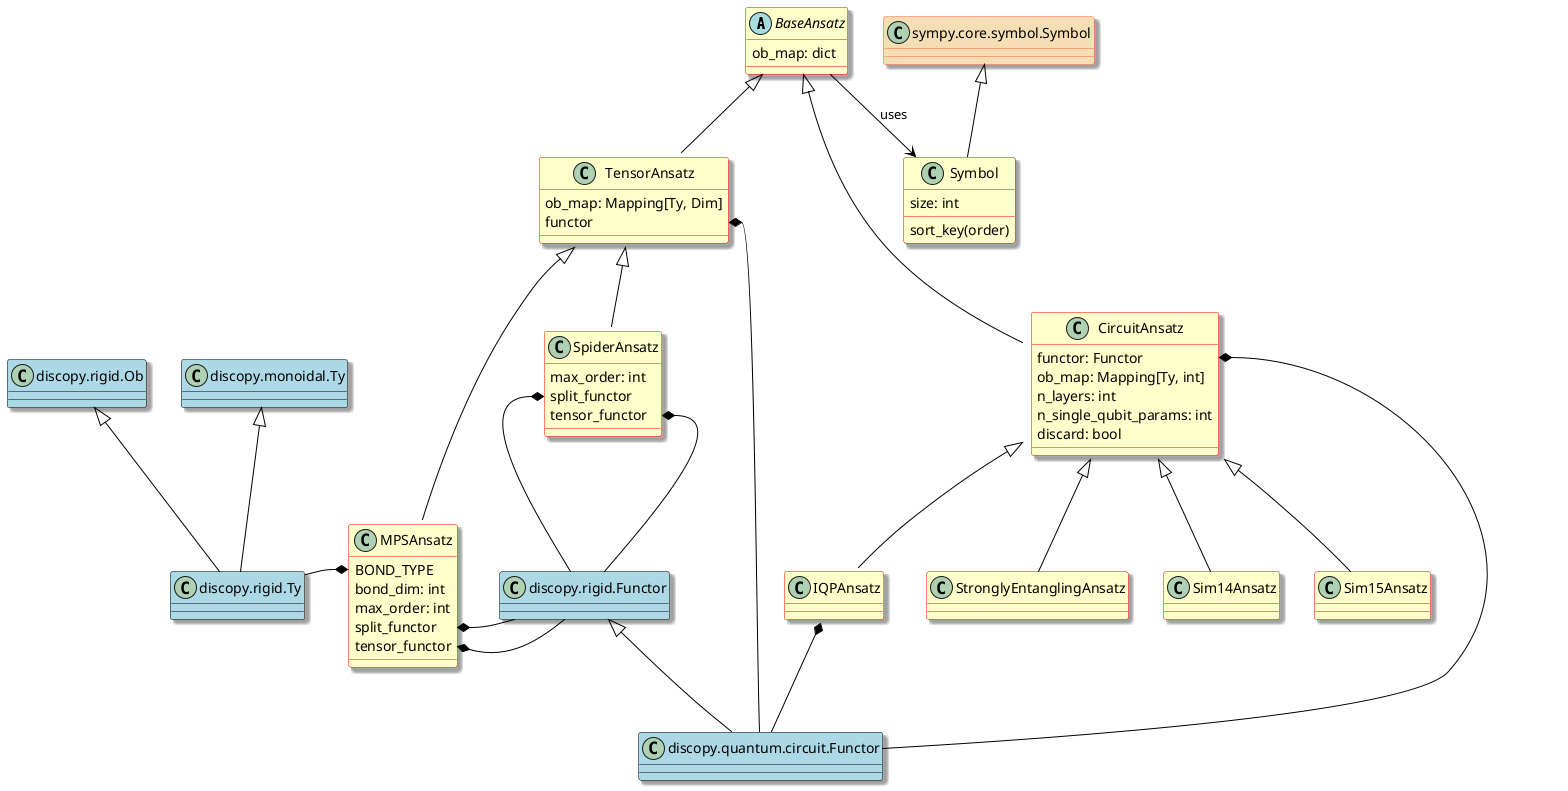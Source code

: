 @startuml

set namespaceseparator none
skinparam dpi 96
skinparam shadowing true
skinparam ArrowColor Black
skinparam class {
  backgroundColor Business
  borderColor Red
}

abstract class BaseAnsatz {
    ob_map: dict
}
class TensorAnsatz {
    ob_map: Mapping[Ty, Dim]
    functor
}
class CircuitAnsatz {
    functor: Functor
    ob_map: Mapping[Ty, int]
    n_layers: int
    n_single_qubit_params: int
    discard: bool
}
class MPSAnsatz {
    BOND_TYPE
    bond_dim: int
    max_order: int
    split_functor
    tensor_functor
}
class SpiderAnsatz {
    max_order: int
    split_functor
    tensor_functor
}

class IQPAnsatz {}
class StronglyEntanglingAnsatz {}
class Sim14Ansatz {}
class Sim15Ansatz {}

class Symbol {
    size: int
    sort_key(order)
}
class sympy.core.symbol.Symbol #back:wheat;line:tomato {}

class discopy.rigid.Ty #back:lightblue;line:black {}
class discopy.rigid.Ob #back:lightblue;line:black {}
class discopy.rigid.Functor #back:lightblue;line:black {}
class discopy.quantum.circuit.Functor #back:lightblue;line:black {}
class discopy.monoidal.Ty #back:lightblue;line:black {}

discopy.rigid.Ob <|-- discopy.rigid.Ty
discopy.rigid.Functor <|-- discopy.quantum.circuit.Functor

BaseAnsatz <|-- TensorAnsatz
BaseAnsatz <|-- CircuitAnsatz
TensorAnsatz <|-- MPSAnsatz
TensorAnsatz <|-- SpiderAnsatz
CircuitAnsatz <|-- IQPAnsatz
CircuitAnsatz <|-- StronglyEntanglingAnsatz
CircuitAnsatz <|-- Sim14Ansatz
CircuitAnsatz <|-- Sim15Ansatz
discopy.monoidal.Ty <|-- discopy.rigid.Ty

MPSAnsatz::split_functor *-left- discopy.rigid.Functor
MPSAnsatz::tensor_functor *-- discopy.rigid.Functor
SpiderAnsatz::split_functor *-- discopy.rigid.Functor
SpiderAnsatz::tensor_functor *-- discopy.rigid.Functor
MPSAnsatz::BOND_TYPE *--left discopy.rigid.Ty
CircuitAnsatz::functor *-- discopy.quantum.circuit.Functor
TensorAnsatz::functor *-- discopy.quantum.circuit.Functor
IQPAnsatz::functor *-- discopy.quantum.circuit.Functor
sympy.core.symbol.Symbol <|-- Symbol

BaseAnsatz --> Symbol : uses

@enduml
